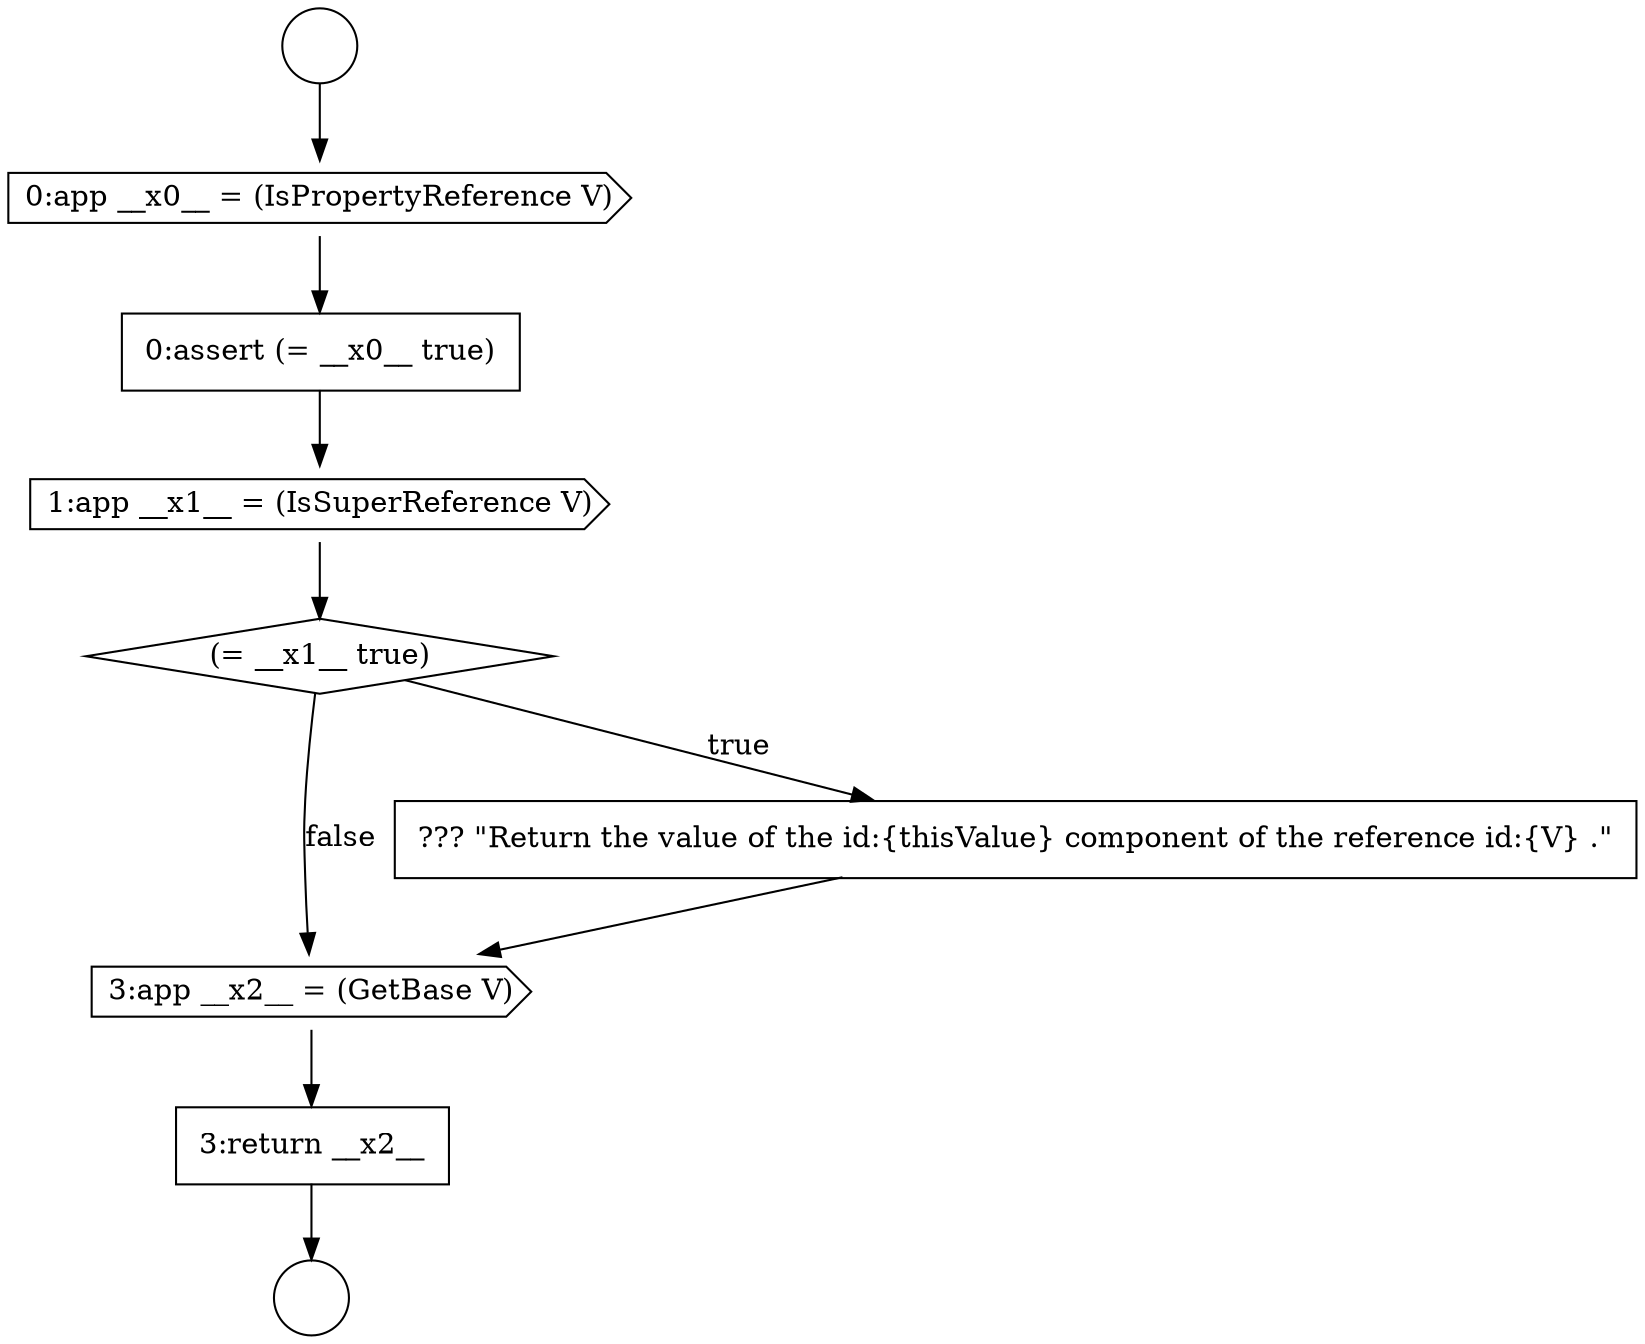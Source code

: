 digraph {
  node88 [shape=cds, label=<<font color="black">0:app __x0__ = (IsPropertyReference V)</font>> color="black" fillcolor="white" style=filled]
  node93 [shape=cds, label=<<font color="black">3:app __x2__ = (GetBase V)</font>> color="black" fillcolor="white" style=filled]
  node89 [shape=none, margin=0, label=<<font color="black">
    <table border="0" cellborder="1" cellspacing="0" cellpadding="10">
      <tr><td align="left">0:assert (= __x0__ true)</td></tr>
    </table>
  </font>> color="black" fillcolor="white" style=filled]
  node92 [shape=none, margin=0, label=<<font color="black">
    <table border="0" cellborder="1" cellspacing="0" cellpadding="10">
      <tr><td align="left">??? &quot;Return the value of the id:{thisValue} component of the reference id:{V} .&quot;</td></tr>
    </table>
  </font>> color="black" fillcolor="white" style=filled]
  node86 [shape=circle label=" " color="black" fillcolor="white" style=filled]
  node91 [shape=diamond, label=<<font color="black">(= __x1__ true)</font>> color="black" fillcolor="white" style=filled]
  node87 [shape=circle label=" " color="black" fillcolor="white" style=filled]
  node94 [shape=none, margin=0, label=<<font color="black">
    <table border="0" cellborder="1" cellspacing="0" cellpadding="10">
      <tr><td align="left">3:return __x2__</td></tr>
    </table>
  </font>> color="black" fillcolor="white" style=filled]
  node90 [shape=cds, label=<<font color="black">1:app __x1__ = (IsSuperReference V)</font>> color="black" fillcolor="white" style=filled]
  node91 -> node92 [label=<<font color="black">true</font>> color="black"]
  node91 -> node93 [label=<<font color="black">false</font>> color="black"]
  node93 -> node94 [ color="black"]
  node94 -> node87 [ color="black"]
  node88 -> node89 [ color="black"]
  node92 -> node93 [ color="black"]
  node89 -> node90 [ color="black"]
  node86 -> node88 [ color="black"]
  node90 -> node91 [ color="black"]
}

